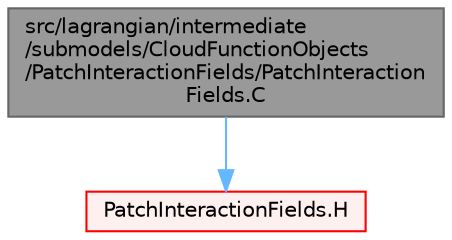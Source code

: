 digraph "src/lagrangian/intermediate/submodels/CloudFunctionObjects/PatchInteractionFields/PatchInteractionFields.C"
{
 // LATEX_PDF_SIZE
  bgcolor="transparent";
  edge [fontname=Helvetica,fontsize=10,labelfontname=Helvetica,labelfontsize=10];
  node [fontname=Helvetica,fontsize=10,shape=box,height=0.2,width=0.4];
  Node1 [id="Node000001",label="src/lagrangian/intermediate\l/submodels/CloudFunctionObjects\l/PatchInteractionFields/PatchInteraction\lFields.C",height=0.2,width=0.4,color="gray40", fillcolor="grey60", style="filled", fontcolor="black",tooltip=" "];
  Node1 -> Node2 [id="edge1_Node000001_Node000002",color="steelblue1",style="solid",tooltip=" "];
  Node2 [id="Node000002",label="PatchInteractionFields.H",height=0.2,width=0.4,color="red", fillcolor="#FFF0F0", style="filled",URL="$PatchInteractionFields_8H.html",tooltip=" "];
}
